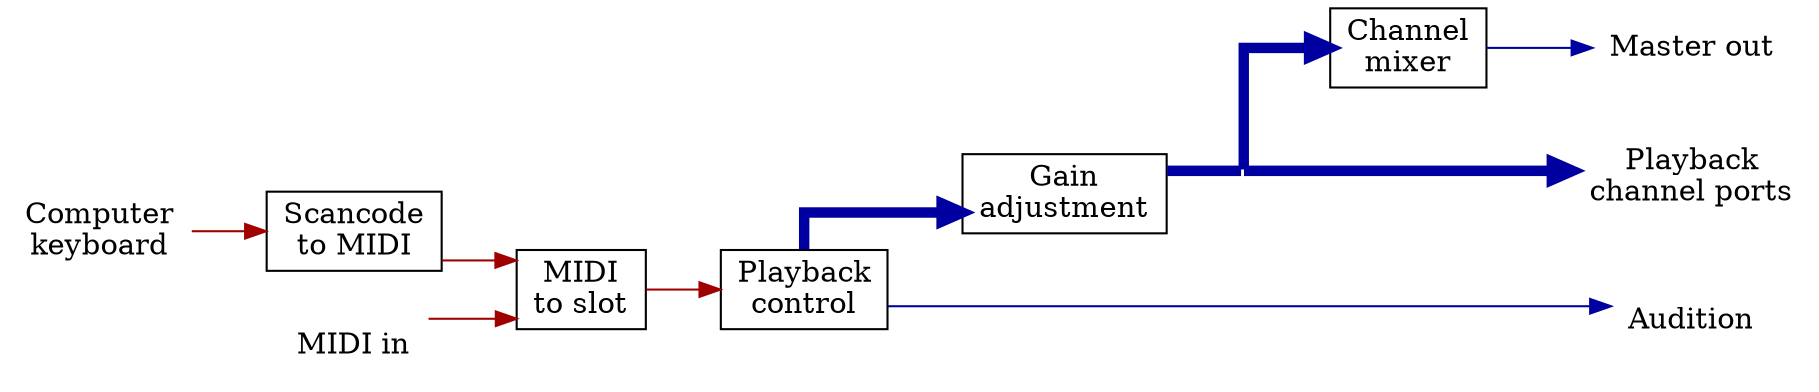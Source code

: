 digraph "signalflow"
	{
	rankdir="LR"
	splines=ortho
	node[shape="box"];
	edge[color="#a00000"]
	"Computer\nkeyboard"[shape=none]
	"Computer\nkeyboard"->"Scancode\nto MIDI"
	"Scancode\nto MIDI"->"MIDI\nto slot"
	"MIDI in"[shape=none]
	"MIDI in"->"MIDI\nto slot"
	"MIDI\nto slot"->"Playback\ncontrol"
	"Playback\ncontrol"->"Gain\nadjustment"[penwidth = 5,color="#0000a0"]
	"Audition"[shape=none]
	"Playback\ncontrol"->"Audition"[color="#0000a0"]
	"Gain\nadjustment"->"junction_1"[penwidth = 5,color="#0000a0",arrowhead=none]
	"junction_1"->"Channel\nmixer"[penwidth = 5,color="#0000a0"]
	"junction_1"->"Playback\nchannel ports"[penwidth = 5,color="#0000a0"]
	"junction_1"->dummy_0[style=invis]
	dummy_0->"Playback\nchannel ports"[style=invis]
	dummy_0->"Audition"[style=invis]
	dummy_0[style="invis"]
	"Master out"[shape=none]
	"junction_1"[style=invis,label="",fixedsize=true,width=0,height=0]
	"Playback\nchannel ports"[shape=none]
	"Channel\nmixer"->"Master out"[color="#0000a0"]
	}
